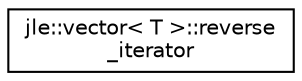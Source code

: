 digraph "Graphical Class Hierarchy"
{
  edge [fontname="Helvetica",fontsize="10",labelfontname="Helvetica",labelfontsize="10"];
  node [fontname="Helvetica",fontsize="10",shape=record];
  rankdir="LR";
  Node1 [label="jle::vector\< T \>::reverse\l_iterator",height=0.2,width=0.4,color="black", fillcolor="white", style="filled",URL="$classjle_1_1vector_1_1reverse__iterator.html"];
}
